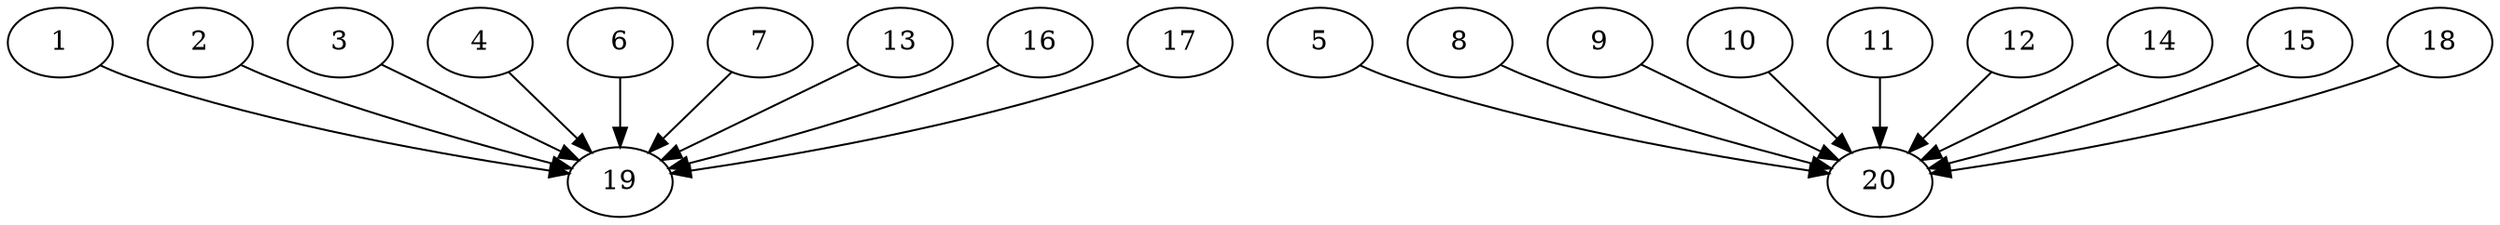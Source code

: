 digraph "Layered_N20_Layers18-2_Join_P3.dot" {
	1	[Weight=17];
	2	[Weight=36];
	3	[Weight=24];
	4	[Weight=35];
	5	[Weight=23];
	6	[Weight=13];
	7	[Weight=27];
	8	[Weight=34];
	9	[Weight=28];
	10	[Weight=39];
	11	[Weight=20];
	12	[Weight=14];
	13	[Weight=27];
	14	[Weight=28];
	15	[Weight=32];
	16	[Weight=19];
	17	[Weight=28];
	18	[Weight=39];
	19	[Weight=12];
	20	[Weight=21];
	1 -> 19 [Weight=10];
	2 -> 19 [Weight=11];
	3 -> 19 [Weight=2];
	4 -> 19 [Weight=0];
	5 -> 20 [Weight=9];
	6 -> 19 [Weight=15];
	7 -> 19 [Weight=18];
	8 -> 20 [Weight=15];
	9 -> 20 [Weight=8];
	10 -> 20 [Weight=19];
	11 -> 20 [Weight=14];
	12 -> 20 [Weight=17];
	13 -> 19 [Weight=11];
	14 -> 20 [Weight=13];
	15 -> 20 [Weight=2];
	16 -> 19 [Weight=11];
	17 -> 19 [Weight=10];
	18 -> 20 [Weight=20];
}
